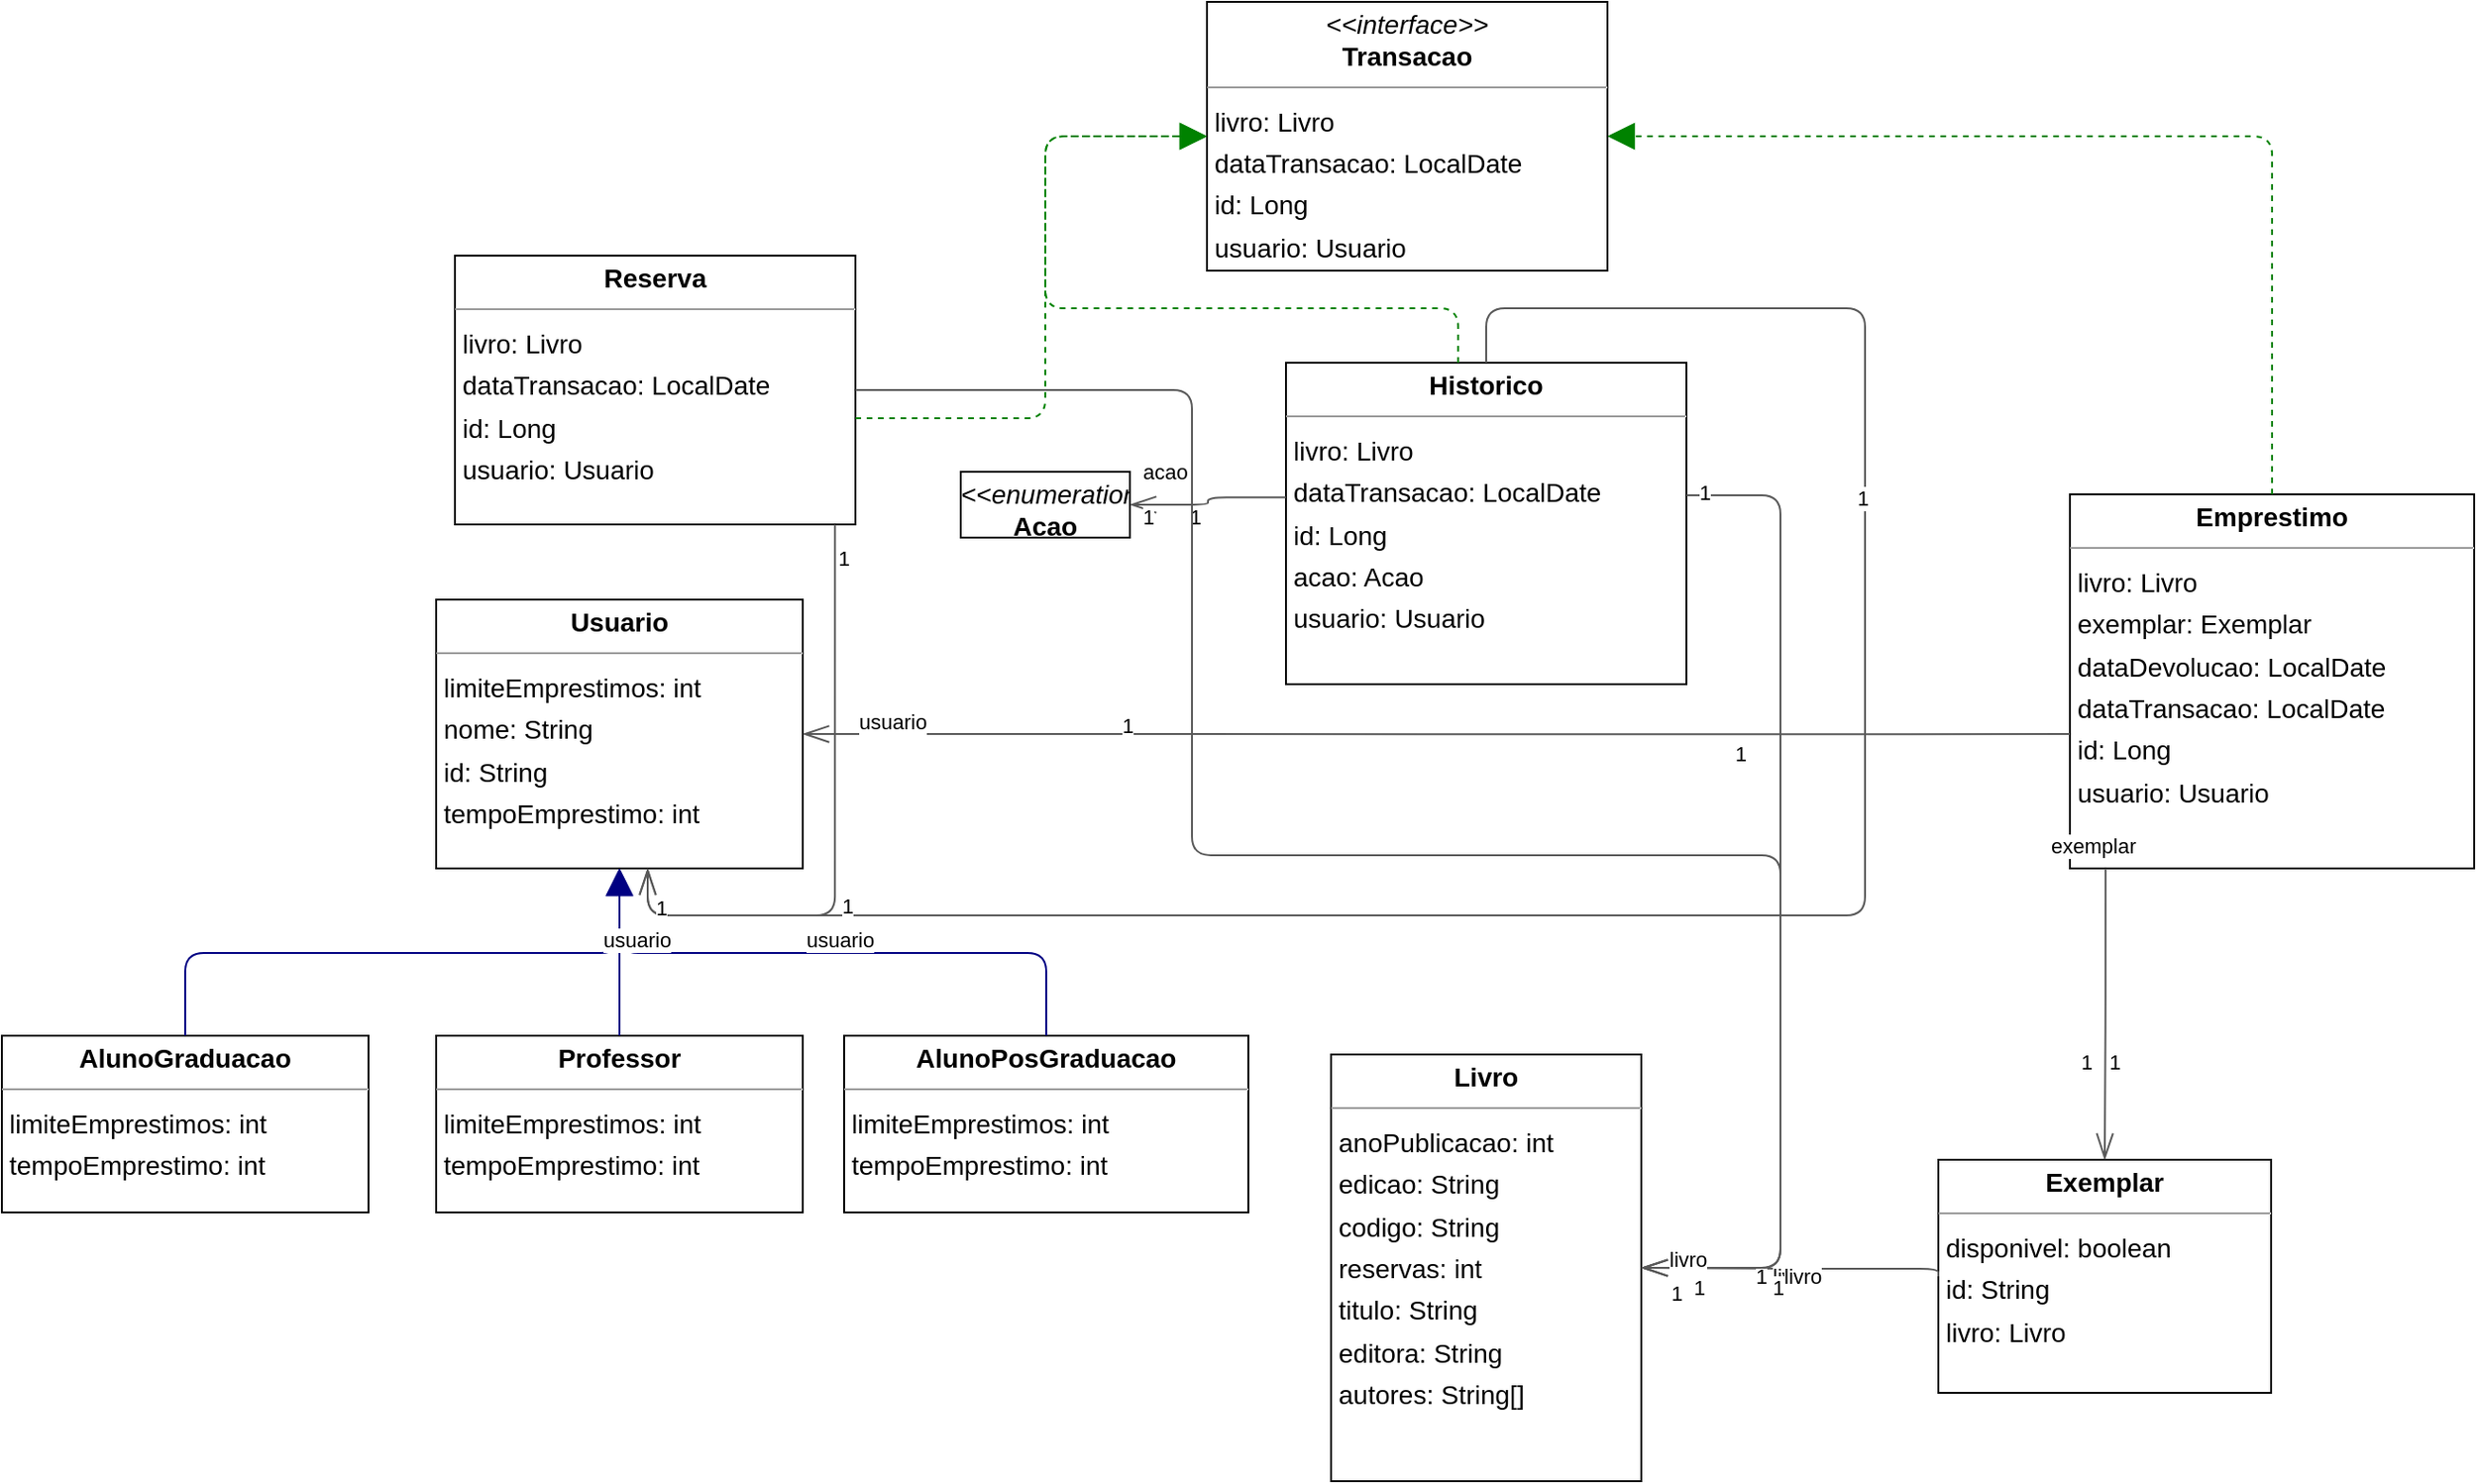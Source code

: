 <mxGraphModel dx="0" dy="0" grid="1" gridSize="10" guides="1" tooltips="1" connect="1" arrows="1" fold="1" page="0" pageScale="1" background="none" math="0" shadow="0">
  <root>
    <mxCell id="0" />
    <mxCell id="1" parent="0" />
    <mxCell id="node6" parent="1" vertex="1" value="&lt;p style=&quot;margin:0px;margin-top:4px;text-align:center;&quot;&gt;&lt;i&gt;&amp;lt;&amp;lt;enumeration&amp;gt;&amp;gt;&lt;/i&gt;&lt;br/&gt;&lt;b&gt;Acao&lt;/b&gt;&lt;/p&gt;&lt;hr size=&quot;1&quot;/&gt;" style="verticalAlign=top;align=left;overflow=fill;fontSize=14;fontFamily=Helvetica;html=1;rounded=0;shadow=0;comic=0;labelBackgroundColor=none;strokeWidth=1;">
      <mxGeometry x="-109" y="1811" width="90" height="35" as="geometry" />
    </mxCell>
    <mxCell id="node1" parent="1" vertex="1" value="&lt;p style=&quot;margin:0px;margin-top:4px;text-align:center;&quot;&gt;&lt;b&gt;AlunoGraduacao&lt;/b&gt;&lt;/p&gt;&lt;hr size=&quot;1&quot;/&gt;&lt;p style=&quot;margin:0 0 0 4px;line-height:1.6;&quot;&gt; limiteEmprestimos: int&lt;br/&gt; tempoEmprestimo: int&lt;/p&gt;" style="verticalAlign=top;align=left;overflow=fill;fontSize=14;fontFamily=Helvetica;html=1;rounded=0;shadow=0;comic=0;labelBackgroundColor=none;strokeWidth=1;">
      <mxGeometry x="-619" y="2111" width="195" height="94" as="geometry" />
    </mxCell>
    <mxCell id="node4" parent="1" vertex="1" value="&lt;p style=&quot;margin:0px;margin-top:4px;text-align:center;&quot;&gt;&lt;b&gt;AlunoPosGraduacao&lt;/b&gt;&lt;/p&gt;&lt;hr size=&quot;1&quot;/&gt;&lt;p style=&quot;margin:0 0 0 4px;line-height:1.6;&quot;&gt; limiteEmprestimos: int&lt;br/&gt; tempoEmprestimo: int&lt;/p&gt;" style="verticalAlign=top;align=left;overflow=fill;fontSize=14;fontFamily=Helvetica;html=1;rounded=0;shadow=0;comic=0;labelBackgroundColor=none;strokeWidth=1;">
      <mxGeometry x="-171" y="2111" width="215" height="94" as="geometry" />
    </mxCell>
    <mxCell id="node8" parent="1" vertex="1" value="&lt;p style=&quot;margin:0px;margin-top:4px;text-align:center;&quot;&gt;&lt;b&gt;Emprestimo&lt;/b&gt;&lt;/p&gt;&lt;hr size=&quot;1&quot;/&gt;&lt;p style=&quot;margin:0 0 0 4px;line-height:1.6;&quot;&gt; livro: Livro&lt;br/&gt; exemplar: Exemplar&lt;br/&gt; dataDevolucao: LocalDate&lt;br/&gt; dataTransacao: LocalDate&lt;br/&gt; id: Long&lt;br/&gt; usuario: Usuario&lt;/p&gt;" style="verticalAlign=top;align=left;overflow=fill;fontSize=14;fontFamily=Helvetica;html=1;rounded=0;shadow=0;comic=0;labelBackgroundColor=none;strokeWidth=1;">
      <mxGeometry x="481" y="1823" width="215" height="199" as="geometry" />
    </mxCell>
    <mxCell id="node9" parent="1" vertex="1" value="&lt;p style=&quot;margin:0px;margin-top:4px;text-align:center;&quot;&gt;&lt;b&gt;Exemplar&lt;/b&gt;&lt;/p&gt;&lt;hr size=&quot;1&quot;/&gt;&lt;p style=&quot;margin:0 0 0 4px;line-height:1.6;&quot;&gt; disponivel: boolean&lt;br/&gt; id: String&lt;br/&gt; livro: Livro&lt;/p&gt;" style="verticalAlign=top;align=left;overflow=fill;fontSize=14;fontFamily=Helvetica;html=1;rounded=0;shadow=0;comic=0;labelBackgroundColor=none;strokeWidth=1;">
      <mxGeometry x="411" y="2177" width="177" height="124" as="geometry" />
    </mxCell>
    <mxCell id="node5" parent="1" vertex="1" value="&lt;p style=&quot;margin:0px;margin-top:4px;text-align:center;&quot;&gt;&lt;b&gt;Historico&lt;/b&gt;&lt;/p&gt;&lt;hr size=&quot;1&quot;/&gt;&lt;p style=&quot;margin:0 0 0 4px;line-height:1.6;&quot;&gt; livro: Livro&lt;br/&gt; dataTransacao: LocalDate&lt;br/&gt; id: Long&lt;br/&gt; acao: Acao&lt;br/&gt; usuario: Usuario&lt;/p&gt;" style="verticalAlign=top;align=left;overflow=fill;fontSize=14;fontFamily=Helvetica;html=1;rounded=0;shadow=0;comic=0;labelBackgroundColor=none;strokeWidth=1;">
      <mxGeometry x="64" y="1753" width="213" height="171" as="geometry" />
    </mxCell>
    <mxCell id="node10" parent="1" vertex="1" value="&lt;p style=&quot;margin:0px;margin-top:4px;text-align:center;&quot;&gt;&lt;b&gt;Livro&lt;/b&gt;&lt;/p&gt;&lt;hr size=&quot;1&quot;/&gt;&lt;p style=&quot;margin:0 0 0 4px;line-height:1.6;&quot;&gt; anoPublicacao: int&lt;br/&gt; edicao: String&lt;br/&gt; codigo: String&lt;br/&gt; reservas: int&lt;br/&gt; titulo: String&lt;br/&gt; editora: String&lt;br/&gt; autores: String[]&lt;/p&gt;" style="verticalAlign=top;align=left;overflow=fill;fontSize=14;fontFamily=Helvetica;html=1;rounded=0;shadow=0;comic=0;labelBackgroundColor=none;strokeWidth=1;">
      <mxGeometry x="88" y="2121" width="165" height="227" as="geometry" />
    </mxCell>
    <mxCell id="node3" parent="1" vertex="1" value="&lt;p style=&quot;margin:0px;margin-top:4px;text-align:center;&quot;&gt;&lt;b&gt;Professor&lt;/b&gt;&lt;/p&gt;&lt;hr size=&quot;1&quot;/&gt;&lt;p style=&quot;margin:0 0 0 4px;line-height:1.6;&quot;&gt; limiteEmprestimos: int&lt;br/&gt; tempoEmprestimo: int&lt;/p&gt;" style="verticalAlign=top;align=left;overflow=fill;fontSize=14;fontFamily=Helvetica;html=1;rounded=0;shadow=0;comic=0;labelBackgroundColor=none;strokeWidth=1;">
      <mxGeometry x="-388" y="2111" width="195" height="94" as="geometry" />
    </mxCell>
    <mxCell id="node7" parent="1" vertex="1" value="&lt;p style=&quot;margin:0px;margin-top:4px;text-align:center;&quot;&gt;&lt;b&gt;Reserva&lt;/b&gt;&lt;/p&gt;&lt;hr size=&quot;1&quot;/&gt;&lt;p style=&quot;margin:0 0 0 4px;line-height:1.6;&quot;&gt; livro: Livro&lt;br/&gt; dataTransacao: LocalDate&lt;br/&gt; id: Long&lt;br/&gt; usuario: Usuario&lt;/p&gt;" style="verticalAlign=top;align=left;overflow=fill;fontSize=14;fontFamily=Helvetica;html=1;rounded=0;shadow=0;comic=0;labelBackgroundColor=none;strokeWidth=1;">
      <mxGeometry x="-378" y="1696" width="213" height="143" as="geometry" />
    </mxCell>
    <mxCell id="node0" parent="1" vertex="1" value="&lt;p style=&quot;margin:0px;margin-top:4px;text-align:center;&quot;&gt;&lt;i&gt;&amp;lt;&amp;lt;interface&amp;gt;&amp;gt;&lt;/i&gt;&lt;br/&gt;&lt;b&gt;Transacao&lt;/b&gt;&lt;/p&gt;&lt;hr size=&quot;1&quot;/&gt;&lt;p style=&quot;margin:0 0 0 4px;line-height:1.6;&quot;&gt; livro: Livro&lt;br/&gt; dataTransacao: LocalDate&lt;br/&gt; id: Long&lt;br/&gt; usuario: Usuario&lt;/p&gt;" style="verticalAlign=top;align=left;overflow=fill;fontSize=14;fontFamily=Helvetica;html=1;rounded=0;shadow=0;comic=0;labelBackgroundColor=none;strokeWidth=1;">
      <mxGeometry x="22" y="1561" width="213" height="143" as="geometry" />
    </mxCell>
    <mxCell id="node2" parent="1" vertex="1" value="&lt;p style=&quot;margin:0px;margin-top:4px;text-align:center;&quot;&gt;&lt;b&gt;Usuario&lt;/b&gt;&lt;/p&gt;&lt;hr size=&quot;1&quot;/&gt;&lt;p style=&quot;margin:0 0 0 4px;line-height:1.6;&quot;&gt; limiteEmprestimos: int&lt;br/&gt; nome: String&lt;br/&gt; id: String&lt;br/&gt; tempoEmprestimo: int&lt;/p&gt;" style="verticalAlign=top;align=left;overflow=fill;fontSize=14;fontFamily=Helvetica;html=1;rounded=0;shadow=0;comic=0;labelBackgroundColor=none;strokeWidth=1;">
      <mxGeometry x="-388" y="1879" width="195" height="143" as="geometry" />
    </mxCell>
    <mxCell id="edge2" edge="1" value="" parent="1" source="node1" target="node2" style="html=1;rounded=1;edgeStyle=orthogonalEdgeStyle;dashed=0;startArrow=none;endArrow=block;endSize=12;strokeColor=#000082;exitX=0.500;exitY=0.000;exitDx=0;exitDy=0;entryX=0.500;entryY=1.000;entryDx=0;entryDy=0;">
      <mxGeometry width="50" height="50" relative="1" as="geometry">
        <Array as="points">
          <mxPoint x="-522" y="2067" />
          <mxPoint x="-291" y="2067" />
        </Array>
      </mxGeometry>
    </mxCell>
    <mxCell id="edge0" edge="1" value="" parent="1" source="node4" target="node2" style="html=1;rounded=1;edgeStyle=orthogonalEdgeStyle;dashed=0;startArrow=none;endArrow=block;endSize=12;strokeColor=#000082;exitX=0.500;exitY=0.000;exitDx=0;exitDy=0;entryX=0.500;entryY=1.000;entryDx=0;entryDy=0;">
      <mxGeometry width="50" height="50" relative="1" as="geometry">
        <Array as="points">
          <mxPoint x="-64" y="2067" />
          <mxPoint x="-291" y="2067" />
        </Array>
      </mxGeometry>
    </mxCell>
    <mxCell id="edge9" edge="1" value="" parent="1" source="node8" target="node9" style="html=1;rounded=1;edgeStyle=orthogonalEdgeStyle;dashed=0;startArrow=diamondThinstartSize=12;endArrow=openThin;endSize=12;strokeColor=#595959;exitX=0.088;exitY=1.000;exitDx=0;exitDy=0;entryX=0.500;entryY=0.000;entryDx=0;entryDy=0;">
      <mxGeometry width="50" height="50" relative="1" as="geometry">
        <Array as="points" />
      </mxGeometry>
    </mxCell>
    <mxCell id="label54" parent="edge9" vertex="1" connectable="0" value="1" style="edgeLabel;resizable=0;html=1;align=left;verticalAlign=top;strokeColor=default;">
      <mxGeometry x="485" y="2112" as="geometry" />
    </mxCell>
    <mxCell id="label58" parent="edge9" vertex="1" connectable="0" value="1" style="edgeLabel;resizable=0;html=1;align=left;verticalAlign=top;strokeColor=default;">
      <mxGeometry x="500" y="2112" as="geometry" />
    </mxCell>
    <mxCell id="label59" parent="edge9" vertex="1" connectable="0" value="exemplar" style="edgeLabel;resizable=0;html=1;align=left;verticalAlign=top;strokeColor=default;">
      <mxGeometry x="469" y="1997" as="geometry" />
    </mxCell>
    <mxCell id="edge5" edge="1" value="" parent="1" source="node8" target="node0" style="html=1;rounded=1;edgeStyle=orthogonalEdgeStyle;dashed=1;startArrow=none;endArrow=block;endSize=12;strokeColor=#008200;exitX=0.500;exitY=0.000;exitDx=0;exitDy=0;entryX=1.000;entryY=0.500;entryDx=0;entryDy=0;">
      <mxGeometry width="50" height="50" relative="1" as="geometry">
        <Array as="points">
          <mxPoint x="588" y="1633" />
        </Array>
      </mxGeometry>
    </mxCell>
    <mxCell id="edge6" edge="1" value="" parent="1" source="node8" target="node2" style="html=1;rounded=1;edgeStyle=orthogonalEdgeStyle;dashed=0;startArrow=diamondThinstartSize=12;endArrow=openThin;endSize=12;strokeColor=#595959;exitX=0.000;exitY=0.641;exitDx=0;exitDy=0;entryX=1.000;entryY=0.500;entryDx=0;entryDy=0;">
      <mxGeometry width="50" height="50" relative="1" as="geometry">
        <Array as="points" />
      </mxGeometry>
    </mxCell>
    <mxCell id="label36" parent="edge6" vertex="1" connectable="0" value="1" style="edgeLabel;resizable=0;html=1;align=left;verticalAlign=top;strokeColor=default;">
      <mxGeometry x="301" y="1948" as="geometry" />
    </mxCell>
    <mxCell id="label40" parent="edge6" vertex="1" connectable="0" value="1" style="edgeLabel;resizable=0;html=1;align=left;verticalAlign=top;strokeColor=default;">
      <mxGeometry x="-25" y="1933" as="geometry" />
    </mxCell>
    <mxCell id="label41" parent="edge6" vertex="1" connectable="0" value="usuario" style="edgeLabel;resizable=0;html=1;align=left;verticalAlign=top;strokeColor=default;">
      <mxGeometry x="-165" y="1931" as="geometry" />
    </mxCell>
    <mxCell id="edge7" edge="1" value="" parent="1" source="node9" target="node10" style="html=1;rounded=1;edgeStyle=orthogonalEdgeStyle;dashed=0;startArrow=diamondThinstartSize=12;endArrow=openThin;endSize=12;strokeColor=#595959;exitX=0.000;exitY=0.500;exitDx=0;exitDy=0;entryX=1.000;entryY=0.500;entryDx=0;entryDy=0;">
      <mxGeometry width="50" height="50" relative="1" as="geometry">
        <Array as="points">
          <mxPoint x="327" y="2235" />
          <mxPoint x="327" y="2235" />
        </Array>
      </mxGeometry>
    </mxCell>
    <mxCell id="label42" parent="edge7" vertex="1" connectable="0" value="1" style="edgeLabel;resizable=0;html=1;align=left;verticalAlign=top;strokeColor=default;">
      <mxGeometry x="312" y="2226" as="geometry" />
    </mxCell>
    <mxCell id="label46" parent="edge7" vertex="1" connectable="0" value="1" style="edgeLabel;resizable=0;html=1;align=left;verticalAlign=top;strokeColor=default;">
      <mxGeometry x="312" y="2226" as="geometry" />
    </mxCell>
    <mxCell id="label47" parent="edge7" vertex="1" connectable="0" value="livro" style="edgeLabel;resizable=0;html=1;align=left;verticalAlign=top;strokeColor=default;">
      <mxGeometry x="321" y="2226" as="geometry" />
    </mxCell>
    <mxCell id="edge12" edge="1" value="" parent="1" source="node5" target="node6" style="html=1;rounded=1;edgeStyle=orthogonalEdgeStyle;dashed=0;startArrow=diamondThinstartSize=12;endArrow=openThin;endSize=12;strokeColor=#595959;exitX=0.000;exitY=0.419;exitDx=0;exitDy=0;entryX=1.000;entryY=0.500;entryDx=0;entryDy=0;">
      <mxGeometry width="50" height="50" relative="1" as="geometry">
        <Array as="points" />
      </mxGeometry>
    </mxCell>
    <mxCell id="label72" parent="edge12" vertex="1" connectable="0" value="1" style="edgeLabel;resizable=0;html=1;align=left;verticalAlign=top;strokeColor=default;">
      <mxGeometry x="11" y="1822" as="geometry" />
    </mxCell>
    <mxCell id="label76" parent="edge12" vertex="1" connectable="0" value="1" style="edgeLabel;resizable=0;html=1;align=left;verticalAlign=top;strokeColor=default;">
      <mxGeometry x="-14" y="1822" as="geometry" />
    </mxCell>
    <mxCell id="label77" parent="edge12" vertex="1" connectable="0" value="acao" style="edgeLabel;resizable=0;html=1;align=left;verticalAlign=top;strokeColor=default;">
      <mxGeometry x="-14" y="1798" as="geometry" />
    </mxCell>
    <mxCell id="edge11" edge="1" value="" parent="1" source="node5" target="node10" style="html=1;rounded=1;edgeStyle=orthogonalEdgeStyle;dashed=0;startArrow=diamondThinstartSize=12;endArrow=openThin;endSize=12;strokeColor=#595959;exitX=1.000;exitY=0.412;exitDx=0;exitDy=0;entryX=1.000;entryY=0.500;entryDx=0;entryDy=0;">
      <mxGeometry width="50" height="50" relative="1" as="geometry">
        <Array as="points">
          <mxPoint x="327" y="1824" />
          <mxPoint x="327" y="2235" />
        </Array>
      </mxGeometry>
    </mxCell>
    <mxCell id="label66" parent="edge11" vertex="1" connectable="0" value="1" style="edgeLabel;resizable=0;html=1;align=left;verticalAlign=top;strokeColor=default;">
      <mxGeometry x="282" y="1809" as="geometry" />
    </mxCell>
    <mxCell id="label70" parent="edge11" vertex="1" connectable="0" value="1" style="edgeLabel;resizable=0;html=1;align=left;verticalAlign=top;strokeColor=default;">
      <mxGeometry x="279" y="2232" as="geometry" />
    </mxCell>
    <mxCell id="label71" parent="edge11" vertex="1" connectable="0" value="livro" style="edgeLabel;resizable=0;html=1;align=left;verticalAlign=top;strokeColor=default;">
      <mxGeometry x="327" y="2226" as="geometry" />
    </mxCell>
    <mxCell id="edge3" edge="1" value="" parent="1" source="node5" target="node0" style="html=1;rounded=1;edgeStyle=orthogonalEdgeStyle;dashed=1;startArrow=none;endArrow=block;endSize=12;strokeColor=#008200;exitX=0.430;exitY=0.000;exitDx=0;exitDy=0;entryX=0.000;entryY=0.500;entryDx=0;entryDy=0;">
      <mxGeometry width="50" height="50" relative="1" as="geometry">
        <Array as="points">
          <mxPoint x="155" y="1724" />
          <mxPoint x="-64" y="1724" />
          <mxPoint x="-64" y="1633" />
        </Array>
      </mxGeometry>
    </mxCell>
    <mxCell id="edge13" edge="1" value="" parent="1" source="node5" target="node2" style="html=1;rounded=1;edgeStyle=orthogonalEdgeStyle;dashed=0;startArrow=diamondThinstartSize=12;endArrow=openThin;endSize=12;strokeColor=#595959;exitX=0.500;exitY=0.000;exitDx=0;exitDy=0;entryX=0.577;entryY=1.000;entryDx=0;entryDy=0;">
      <mxGeometry width="50" height="50" relative="1" as="geometry">
        <Array as="points">
          <mxPoint x="170" y="1724" />
          <mxPoint x="372" y="1724" />
          <mxPoint x="372" y="2047" />
          <mxPoint x="-276" y="2047" />
        </Array>
      </mxGeometry>
    </mxCell>
    <mxCell id="label78" parent="edge13" vertex="1" connectable="0" value="1" style="edgeLabel;resizable=0;html=1;align=left;verticalAlign=top;strokeColor=default;">
      <mxGeometry x="366" y="1812" as="geometry" />
    </mxCell>
    <mxCell id="label82" parent="edge13" vertex="1" connectable="0" value="1" style="edgeLabel;resizable=0;html=1;align=left;verticalAlign=top;strokeColor=default;">
      <mxGeometry x="-174" y="2029" as="geometry" />
    </mxCell>
    <mxCell id="label83" parent="edge13" vertex="1" connectable="0" value="usuario" style="edgeLabel;resizable=0;html=1;align=left;verticalAlign=top;strokeColor=default;">
      <mxGeometry x="-193" y="2047" as="geometry" />
    </mxCell>
    <mxCell id="edge1" edge="1" value="" parent="1" source="node3" target="node2" style="html=1;rounded=1;edgeStyle=orthogonalEdgeStyle;dashed=0;startArrow=none;endArrow=block;endSize=12;strokeColor=#000082;exitX=0.500;exitY=0.000;exitDx=0;exitDy=0;entryX=0.500;entryY=1.000;entryDx=0;entryDy=0;">
      <mxGeometry width="50" height="50" relative="1" as="geometry">
        <Array as="points" />
      </mxGeometry>
    </mxCell>
    <mxCell id="edge8" edge="1" value="" parent="1" source="node7" target="node10" style="html=1;rounded=1;edgeStyle=orthogonalEdgeStyle;dashed=0;startArrow=diamondThinstartSize=12;endArrow=openThin;endSize=12;strokeColor=#595959;exitX=1.000;exitY=0.500;exitDx=0;exitDy=0;entryX=1.000;entryY=0.500;entryDx=0;entryDy=0;">
      <mxGeometry width="50" height="50" relative="1" as="geometry">
        <Array as="points">
          <mxPoint x="14" y="1767" />
          <mxPoint x="14" y="2015" />
          <mxPoint x="327" y="2015" />
          <mxPoint x="327" y="2235" />
        </Array>
      </mxGeometry>
    </mxCell>
    <mxCell id="label48" parent="edge8" vertex="1" connectable="0" value="1" style="edgeLabel;resizable=0;html=1;align=left;verticalAlign=top;strokeColor=default;">
      <mxGeometry x="321" y="2232" as="geometry" />
    </mxCell>
    <mxCell id="label52" parent="edge8" vertex="1" connectable="0" value="1" style="edgeLabel;resizable=0;html=1;align=left;verticalAlign=top;strokeColor=default;">
      <mxGeometry x="267" y="2235" as="geometry" />
    </mxCell>
    <mxCell id="label53" parent="edge8" vertex="1" connectable="0" value="livro" style="edgeLabel;resizable=0;html=1;align=left;verticalAlign=top;strokeColor=default;">
      <mxGeometry x="266" y="2217" as="geometry" />
    </mxCell>
    <mxCell id="edge4" edge="1" value="" parent="1" source="node7" target="node0" style="html=1;rounded=1;edgeStyle=orthogonalEdgeStyle;dashed=1;startArrow=none;endArrow=block;endSize=12;strokeColor=#008200;exitX=1.000;exitY=0.605;exitDx=0;exitDy=0;entryX=0.000;entryY=0.500;entryDx=0;entryDy=0;">
      <mxGeometry width="50" height="50" relative="1" as="geometry">
        <Array as="points">
          <mxPoint x="-64" y="1782" />
          <mxPoint x="-64" y="1633" />
        </Array>
      </mxGeometry>
    </mxCell>
    <mxCell id="edge10" edge="1" value="" parent="1" source="node7" target="node2" style="html=1;rounded=1;edgeStyle=orthogonalEdgeStyle;dashed=0;startArrow=diamondThinstartSize=12;endArrow=openThin;endSize=12;strokeColor=#595959;exitX=0.949;exitY=1.000;exitDx=0;exitDy=0;entryX=0.577;entryY=1.000;entryDx=0;entryDy=0;">
      <mxGeometry width="50" height="50" relative="1" as="geometry">
        <Array as="points">
          <mxPoint x="-176" y="2047" />
          <mxPoint x="-276" y="2047" />
        </Array>
      </mxGeometry>
    </mxCell>
    <mxCell id="label60" parent="edge10" vertex="1" connectable="0" value="1" style="edgeLabel;resizable=0;html=1;align=left;verticalAlign=top;strokeColor=default;">
      <mxGeometry x="-176" y="1844" as="geometry" />
    </mxCell>
    <mxCell id="label64" parent="edge10" vertex="1" connectable="0" value="1" style="edgeLabel;resizable=0;html=1;align=left;verticalAlign=top;strokeColor=default;">
      <mxGeometry x="-273" y="2030" as="geometry" />
    </mxCell>
    <mxCell id="label65" parent="edge10" vertex="1" connectable="0" value="usuario" style="edgeLabel;resizable=0;html=1;align=left;verticalAlign=top;strokeColor=default;">
      <mxGeometry x="-301" y="2047" as="geometry" />
    </mxCell>
  </root>
</mxGraphModel>